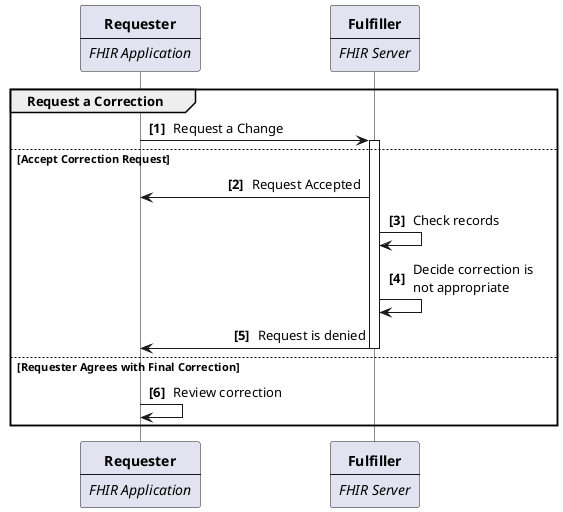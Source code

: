 @startuml
skinparam DefaultTextAlignment center
skinparam SequenceMessageAlignment direction
skinparam Padding 2
skinparam ParticipantPadding 60
skinparam LifelineStrategy solid
autonumber "<b>[###]</b>"

participant R [
  **Requester**
  ----
  //FHIR Application//
]
participant F [
  **Fulfiller**
  ----
  //FHIR Server//
]

group Request a Correction
  R->F : Request a Change
else Accept Correction Request
  Activate F
    F->R : Request Accepted
    F->F : Check records
    F->F : Decide correction is\nnot appropriate
    F->R : Request is denied
  Deactivate F
else Requester Agrees with Final Correction
  R->R : Review correction
end



@enduml
